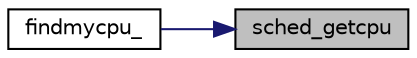 digraph "sched_getcpu"
{
 // LATEX_PDF_SIZE
  edge [fontname="Helvetica",fontsize="10",labelfontname="Helvetica",labelfontsize="10"];
  node [fontname="Helvetica",fontsize="10",shape=record];
  rankdir="RL";
  Node1 [label="sched_getcpu",height=0.2,width=0.4,color="black", fillcolor="grey75", style="filled", fontcolor="black",tooltip=" "];
  Node1 -> Node2 [dir="back",color="midnightblue",fontsize="10",style="solid",fontname="Helvetica"];
  Node2 [label="findmycpu_",height=0.2,width=0.4,color="black", fillcolor="white", style="filled",URL="$utils__c_8c.html#a61157ab692a9326ab9208bfa7fff2f0f",tooltip=" "];
}
